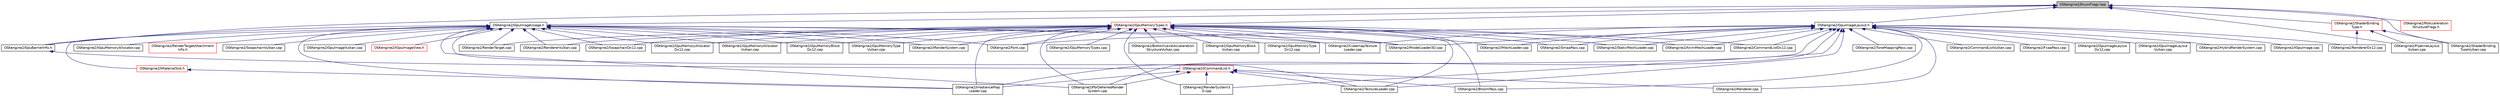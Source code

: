 digraph "OSKengine2/EnumFlags.hpp"
{
 // LATEX_PDF_SIZE
  edge [fontname="Helvetica",fontsize="10",labelfontname="Helvetica",labelfontsize="10"];
  node [fontname="Helvetica",fontsize="10",shape=record];
  Node1 [label="OSKengine2/EnumFlags.hpp",height=0.2,width=0.4,color="black", fillcolor="grey75", style="filled", fontcolor="black",tooltip=" "];
  Node1 -> Node2 [dir="back",color="midnightblue",fontsize="10",style="solid",fontname="Helvetica"];
  Node2 [label="OSKengine2/GpuBarrierInfo.h",height=0.2,width=0.4,color="black", fillcolor="white", style="filled",URL="$_gpu_barrier_info_8h.html",tooltip=" "];
  Node2 -> Node3 [dir="back",color="midnightblue",fontsize="10",style="solid",fontname="Helvetica"];
  Node3 [label="OSKengine2/ICommandList.h",height=0.2,width=0.4,color="red", fillcolor="white", style="filled",URL="$_i_command_list_8h.html",tooltip=" "];
  Node3 -> Node4 [dir="back",color="midnightblue",fontsize="10",style="solid",fontname="Helvetica"];
  Node4 [label="OSKengine2/BloomPass.cpp",height=0.2,width=0.4,color="black", fillcolor="white", style="filled",URL="$_bloom_pass_8cpp.html",tooltip=" "];
  Node3 -> Node39 [dir="back",color="midnightblue",fontsize="10",style="solid",fontname="Helvetica"];
  Node39 [label="OSKengine2/IrradianceMap\lLoader.cpp",height=0.2,width=0.4,color="black", fillcolor="white", style="filled",URL="$_irradiance_map_loader_8cpp.html",tooltip=" "];
  Node3 -> Node51 [dir="back",color="midnightblue",fontsize="10",style="solid",fontname="Helvetica"];
  Node51 [label="OSKengine2/PbrDeferredRender\lSystem.cpp",height=0.2,width=0.4,color="black", fillcolor="white", style="filled",URL="$_pbr_deferred_render_system_8cpp.html",tooltip=" "];
  Node3 -> Node53 [dir="back",color="midnightblue",fontsize="10",style="solid",fontname="Helvetica"];
  Node53 [label="OSKengine2/RenderSystem3\lD.cpp",height=0.2,width=0.4,color="black", fillcolor="white", style="filled",URL="$_render_system3_d_8cpp.html",tooltip=" "];
  Node3 -> Node54 [dir="back",color="midnightblue",fontsize="10",style="solid",fontname="Helvetica"];
  Node54 [label="OSKengine2/Renderer.cpp",height=0.2,width=0.4,color="black", fillcolor="white", style="filled",URL="$_renderer_8cpp.html",tooltip=" "];
  Node3 -> Node83 [dir="back",color="midnightblue",fontsize="10",style="solid",fontname="Helvetica"];
  Node83 [label="OSKengine2/TextureLoader.cpp",height=0.2,width=0.4,color="black", fillcolor="white", style="filled",URL="$_texture_loader_8cpp.html",tooltip=" "];
  Node1 -> Node91 [dir="back",color="midnightblue",fontsize="10",style="solid",fontname="Helvetica"];
  Node91 [label="OSKengine2/GpuImageLayout.h",height=0.2,width=0.4,color="black", fillcolor="white", style="filled",URL="$_gpu_image_layout_8h.html",tooltip=" "];
  Node91 -> Node21 [dir="back",color="midnightblue",fontsize="10",style="solid",fontname="Helvetica"];
  Node21 [label="OSKengine2/AnimMeshLoader.cpp",height=0.2,width=0.4,color="black", fillcolor="white", style="filled",URL="$_anim_mesh_loader_8cpp.html",tooltip=" "];
  Node91 -> Node4 [dir="back",color="midnightblue",fontsize="10",style="solid",fontname="Helvetica"];
  Node91 -> Node6 [dir="back",color="midnightblue",fontsize="10",style="solid",fontname="Helvetica"];
  Node6 [label="OSKengine2/CommandListDx12.cpp",height=0.2,width=0.4,color="black", fillcolor="white", style="filled",URL="$_command_list_dx12_8cpp.html",tooltip=" "];
  Node91 -> Node12 [dir="back",color="midnightblue",fontsize="10",style="solid",fontname="Helvetica"];
  Node12 [label="OSKengine2/CommandListVulkan.cpp",height=0.2,width=0.4,color="black", fillcolor="white", style="filled",URL="$_command_list_vulkan_8cpp.html",tooltip=" "];
  Node91 -> Node25 [dir="back",color="midnightblue",fontsize="10",style="solid",fontname="Helvetica"];
  Node25 [label="OSKengine2/CubemapTexture\lLoader.cpp",height=0.2,width=0.4,color="black", fillcolor="white", style="filled",URL="$_cubemap_texture_loader_8cpp.html",tooltip=" "];
  Node91 -> Node28 [dir="back",color="midnightblue",fontsize="10",style="solid",fontname="Helvetica"];
  Node28 [label="OSKengine2/Font.cpp",height=0.2,width=0.4,color="black", fillcolor="white", style="filled",URL="$_font_8cpp.html",tooltip=" "];
  Node91 -> Node29 [dir="back",color="midnightblue",fontsize="10",style="solid",fontname="Helvetica"];
  Node29 [label="OSKengine2/FxaaPass.cpp",height=0.2,width=0.4,color="black", fillcolor="white", style="filled",URL="$_fxaa_pass_8cpp.html",tooltip=" "];
  Node91 -> Node92 [dir="back",color="midnightblue",fontsize="10",style="solid",fontname="Helvetica"];
  Node92 [label="OSKengine2/GpuImageLayout\lDx12.cpp",height=0.2,width=0.4,color="black", fillcolor="white", style="filled",URL="$_gpu_image_layout_dx12_8cpp.html",tooltip=" "];
  Node91 -> Node93 [dir="back",color="midnightblue",fontsize="10",style="solid",fontname="Helvetica"];
  Node93 [label="OSKengine2/GpuImageLayout\lVulkan.cpp",height=0.2,width=0.4,color="black", fillcolor="white", style="filled",URL="$_gpu_image_layout_vulkan_8cpp.html",tooltip=" "];
  Node91 -> Node49 [dir="back",color="midnightblue",fontsize="10",style="solid",fontname="Helvetica"];
  Node49 [label="OSKengine2/HybridRenderSystem.cpp",height=0.2,width=0.4,color="black", fillcolor="white", style="filled",URL="$_hybrid_render_system_8cpp.html",tooltip=" "];
  Node91 -> Node34 [dir="back",color="midnightblue",fontsize="10",style="solid",fontname="Helvetica"];
  Node34 [label="OSKengine2/IGpuImage.cpp",height=0.2,width=0.4,color="black", fillcolor="white", style="filled",URL="$_i_gpu_image_8cpp.html",tooltip=" "];
  Node91 -> Node35 [dir="back",color="midnightblue",fontsize="10",style="solid",fontname="Helvetica"];
  Node35 [label="OSKengine2/IMeshLoader.cpp",height=0.2,width=0.4,color="black", fillcolor="white", style="filled",URL="$_i_mesh_loader_8cpp.html",tooltip=" "];
  Node91 -> Node39 [dir="back",color="midnightblue",fontsize="10",style="solid",fontname="Helvetica"];
  Node91 -> Node43 [dir="back",color="midnightblue",fontsize="10",style="solid",fontname="Helvetica"];
  Node43 [label="OSKengine2/ModelLoader3D.cpp",height=0.2,width=0.4,color="black", fillcolor="white", style="filled",URL="$_model_loader3_d_8cpp.html",tooltip=" "];
  Node91 -> Node51 [dir="back",color="midnightblue",fontsize="10",style="solid",fontname="Helvetica"];
  Node91 -> Node53 [dir="back",color="midnightblue",fontsize="10",style="solid",fontname="Helvetica"];
  Node91 -> Node54 [dir="back",color="midnightblue",fontsize="10",style="solid",fontname="Helvetica"];
  Node91 -> Node9 [dir="back",color="midnightblue",fontsize="10",style="solid",fontname="Helvetica"];
  Node9 [label="OSKengine2/RendererDx12.cpp",height=0.2,width=0.4,color="black", fillcolor="white", style="filled",URL="$_renderer_dx12_8cpp.html",tooltip=" "];
  Node91 -> Node77 [dir="back",color="midnightblue",fontsize="10",style="solid",fontname="Helvetica"];
  Node77 [label="OSKengine2/SmaaPass.cpp",height=0.2,width=0.4,color="black", fillcolor="white", style="filled",URL="$_smaa_pass_8cpp.html",tooltip=" "];
  Node91 -> Node78 [dir="back",color="midnightblue",fontsize="10",style="solid",fontname="Helvetica"];
  Node78 [label="OSKengine2/StaticMeshLoader.cpp",height=0.2,width=0.4,color="black", fillcolor="white", style="filled",URL="$_static_mesh_loader_8cpp.html",tooltip=" "];
  Node91 -> Node83 [dir="back",color="midnightblue",fontsize="10",style="solid",fontname="Helvetica"];
  Node91 -> Node84 [dir="back",color="midnightblue",fontsize="10",style="solid",fontname="Helvetica"];
  Node84 [label="OSKengine2/ToneMappingPass.cpp",height=0.2,width=0.4,color="black", fillcolor="white", style="filled",URL="$_tone_mapping_pass_8cpp.html",tooltip=" "];
  Node1 -> Node94 [dir="back",color="midnightblue",fontsize="10",style="solid",fontname="Helvetica"];
  Node94 [label="OSKengine2/GpuImageUsage.h",height=0.2,width=0.4,color="black", fillcolor="white", style="filled",URL="$_gpu_image_usage_8h.html",tooltip=" "];
  Node94 -> Node25 [dir="back",color="midnightblue",fontsize="10",style="solid",fontname="Helvetica"];
  Node94 -> Node28 [dir="back",color="midnightblue",fontsize="10",style="solid",fontname="Helvetica"];
  Node94 -> Node2 [dir="back",color="midnightblue",fontsize="10",style="solid",fontname="Helvetica"];
  Node94 -> Node59 [dir="back",color="midnightblue",fontsize="10",style="solid",fontname="Helvetica"];
  Node59 [label="OSKengine2/GpuImageVulkan.cpp",height=0.2,width=0.4,color="black", fillcolor="white", style="filled",URL="$_gpu_image_vulkan_8cpp.html",tooltip=" "];
  Node94 -> Node8 [dir="back",color="midnightblue",fontsize="10",style="solid",fontname="Helvetica"];
  Node8 [label="OSKengine2/GpuMemoryAllocator\lDx12.cpp",height=0.2,width=0.4,color="black", fillcolor="white", style="filled",URL="$_gpu_memory_allocator_dx12_8cpp.html",tooltip=" "];
  Node94 -> Node14 [dir="back",color="midnightblue",fontsize="10",style="solid",fontname="Helvetica"];
  Node14 [label="OSKengine2/GpuMemoryAllocator\lVulkan.cpp",height=0.2,width=0.4,color="black", fillcolor="white", style="filled",URL="$_gpu_memory_allocator_vulkan_8cpp.html",tooltip=" "];
  Node94 -> Node60 [dir="back",color="midnightblue",fontsize="10",style="solid",fontname="Helvetica"];
  Node60 [label="OSKengine2/GpuMemoryBlock\lDx12.cpp",height=0.2,width=0.4,color="black", fillcolor="white", style="filled",URL="$_gpu_memory_block_dx12_8cpp.html",tooltip=" "];
  Node94 -> Node33 [dir="back",color="midnightblue",fontsize="10",style="solid",fontname="Helvetica"];
  Node33 [label="OSKengine2/GpuMemoryType\lVulkan.cpp",height=0.2,width=0.4,color="black", fillcolor="white", style="filled",URL="$_gpu_memory_type_vulkan_8cpp.html",tooltip=" "];
  Node94 -> Node95 [dir="back",color="midnightblue",fontsize="10",style="solid",fontname="Helvetica"];
  Node95 [label="OSKengine2/IGpuImageView.h",height=0.2,width=0.4,color="red", fillcolor="white", style="filled",URL="$_i_gpu_image_view_8h.html",tooltip=" "];
  Node94 -> Node63 [dir="back",color="midnightblue",fontsize="10",style="solid",fontname="Helvetica"];
  Node63 [label="OSKengine2/IGpuMemoryAllocator.cpp",height=0.2,width=0.4,color="black", fillcolor="white", style="filled",URL="$_i_gpu_memory_allocator_8cpp.html",tooltip=" "];
  Node94 -> Node144 [dir="back",color="midnightblue",fontsize="10",style="solid",fontname="Helvetica"];
  Node144 [label="OSKengine2/IMaterialSlot.h",height=0.2,width=0.4,color="red", fillcolor="white", style="filled",URL="$_i_material_slot_8h.html",tooltip=" "];
  Node144 -> Node39 [dir="back",color="midnightblue",fontsize="10",style="solid",fontname="Helvetica"];
  Node94 -> Node38 [dir="back",color="midnightblue",fontsize="10",style="solid",fontname="Helvetica"];
  Node38 [label="OSKengine2/IRenderSystem.cpp",height=0.2,width=0.4,color="black", fillcolor="white", style="filled",URL="$_i_render_system_8cpp.html",tooltip=" "];
  Node94 -> Node39 [dir="back",color="midnightblue",fontsize="10",style="solid",fontname="Helvetica"];
  Node94 -> Node43 [dir="back",color="midnightblue",fontsize="10",style="solid",fontname="Helvetica"];
  Node94 -> Node51 [dir="back",color="midnightblue",fontsize="10",style="solid",fontname="Helvetica"];
  Node94 -> Node71 [dir="back",color="midnightblue",fontsize="10",style="solid",fontname="Helvetica"];
  Node71 [label="OSKengine2/RenderTarget.cpp",height=0.2,width=0.4,color="black", fillcolor="white", style="filled",URL="$_render_target_8cpp.html",tooltip=" "];
  Node94 -> Node160 [dir="back",color="midnightblue",fontsize="10",style="solid",fontname="Helvetica"];
  Node160 [label="OSKengine2/RenderTargetAttachment\lInfo.h",height=0.2,width=0.4,color="red", fillcolor="white", style="filled",URL="$_render_target_attachment_info_8h.html",tooltip=" "];
  Node94 -> Node15 [dir="back",color="midnightblue",fontsize="10",style="solid",fontname="Helvetica"];
  Node15 [label="OSKengine2/RendererVulkan.cpp",height=0.2,width=0.4,color="black", fillcolor="white", style="filled",URL="$_renderer_vulkan_8cpp.html",tooltip=" "];
  Node94 -> Node79 [dir="back",color="midnightblue",fontsize="10",style="solid",fontname="Helvetica"];
  Node79 [label="OSKengine2/SwapchainDx12.cpp",height=0.2,width=0.4,color="black", fillcolor="white", style="filled",URL="$_swapchain_dx12_8cpp.html",tooltip=" "];
  Node94 -> Node80 [dir="back",color="midnightblue",fontsize="10",style="solid",fontname="Helvetica"];
  Node80 [label="OSKengine2/SwapchainVulkan.cpp",height=0.2,width=0.4,color="black", fillcolor="white", style="filled",URL="$_swapchain_vulkan_8cpp.html",tooltip=" "];
  Node94 -> Node83 [dir="back",color="midnightblue",fontsize="10",style="solid",fontname="Helvetica"];
  Node1 -> Node161 [dir="back",color="midnightblue",fontsize="10",style="solid",fontname="Helvetica"];
  Node161 [label="OSKengine2/GpuMemoryTypes.h",height=0.2,width=0.4,color="red", fillcolor="white", style="filled",URL="$_gpu_memory_types_8h.html",tooltip=" "];
  Node161 -> Node21 [dir="back",color="midnightblue",fontsize="10",style="solid",fontname="Helvetica"];
  Node161 -> Node4 [dir="back",color="midnightblue",fontsize="10",style="solid",fontname="Helvetica"];
  Node161 -> Node11 [dir="back",color="midnightblue",fontsize="10",style="solid",fontname="Helvetica"];
  Node11 [label="OSKengine2/BottomLevelAcceleration\lStructureVulkan.cpp",height=0.2,width=0.4,color="black", fillcolor="white", style="filled",URL="$_bottom_level_acceleration_structure_vulkan_8cpp.html",tooltip=" "];
  Node161 -> Node6 [dir="back",color="midnightblue",fontsize="10",style="solid",fontname="Helvetica"];
  Node161 -> Node25 [dir="back",color="midnightblue",fontsize="10",style="solid",fontname="Helvetica"];
  Node161 -> Node28 [dir="back",color="midnightblue",fontsize="10",style="solid",fontname="Helvetica"];
  Node161 -> Node8 [dir="back",color="midnightblue",fontsize="10",style="solid",fontname="Helvetica"];
  Node161 -> Node14 [dir="back",color="midnightblue",fontsize="10",style="solid",fontname="Helvetica"];
  Node161 -> Node60 [dir="back",color="midnightblue",fontsize="10",style="solid",fontname="Helvetica"];
  Node161 -> Node32 [dir="back",color="midnightblue",fontsize="10",style="solid",fontname="Helvetica"];
  Node32 [label="OSKengine2/GpuMemoryBlock\lVulkan.cpp",height=0.2,width=0.4,color="black", fillcolor="white", style="filled",URL="$_gpu_memory_block_vulkan_8cpp.html",tooltip=" "];
  Node161 -> Node162 [dir="back",color="midnightblue",fontsize="10",style="solid",fontname="Helvetica"];
  Node162 [label="OSKengine2/GpuMemoryType\lDx12.cpp",height=0.2,width=0.4,color="black", fillcolor="white", style="filled",URL="$_gpu_memory_type_dx12_8cpp.html",tooltip=" "];
  Node161 -> Node33 [dir="back",color="midnightblue",fontsize="10",style="solid",fontname="Helvetica"];
  Node161 -> Node163 [dir="back",color="midnightblue",fontsize="10",style="solid",fontname="Helvetica"];
  Node163 [label="OSKengine2/GpuMemoryTypes.cpp",height=0.2,width=0.4,color="black", fillcolor="white", style="filled",URL="$_gpu_memory_types_8cpp.html",tooltip=" "];
  Node161 -> Node35 [dir="back",color="midnightblue",fontsize="10",style="solid",fontname="Helvetica"];
  Node161 -> Node38 [dir="back",color="midnightblue",fontsize="10",style="solid",fontname="Helvetica"];
  Node161 -> Node39 [dir="back",color="midnightblue",fontsize="10",style="solid",fontname="Helvetica"];
  Node161 -> Node43 [dir="back",color="midnightblue",fontsize="10",style="solid",fontname="Helvetica"];
  Node161 -> Node51 [dir="back",color="midnightblue",fontsize="10",style="solid",fontname="Helvetica"];
  Node161 -> Node53 [dir="back",color="midnightblue",fontsize="10",style="solid",fontname="Helvetica"];
  Node161 -> Node71 [dir="back",color="midnightblue",fontsize="10",style="solid",fontname="Helvetica"];
  Node161 -> Node15 [dir="back",color="midnightblue",fontsize="10",style="solid",fontname="Helvetica"];
  Node161 -> Node77 [dir="back",color="midnightblue",fontsize="10",style="solid",fontname="Helvetica"];
  Node161 -> Node78 [dir="back",color="midnightblue",fontsize="10",style="solid",fontname="Helvetica"];
  Node161 -> Node79 [dir="back",color="midnightblue",fontsize="10",style="solid",fontname="Helvetica"];
  Node161 -> Node83 [dir="back",color="midnightblue",fontsize="10",style="solid",fontname="Helvetica"];
  Node1 -> Node69 [dir="back",color="midnightblue",fontsize="10",style="solid",fontname="Helvetica"];
  Node69 [label="OSKengine2/PipelineLayout\lVulkan.cpp",height=0.2,width=0.4,color="black", fillcolor="white", style="filled",URL="$_pipeline_layout_vulkan_8cpp.html",tooltip=" "];
  Node1 -> Node164 [dir="back",color="midnightblue",fontsize="10",style="solid",fontname="Helvetica"];
  Node164 [label="OSKengine2/RtAcceleration\lStructureFlags.h",height=0.2,width=0.4,color="red", fillcolor="white", style="filled",URL="$_rt_acceleration_structure_flags_8h.html",tooltip=" "];
  Node1 -> Node171 [dir="back",color="midnightblue",fontsize="10",style="solid",fontname="Helvetica"];
  Node171 [label="OSKengine2/ShaderBinding\lType.h",height=0.2,width=0.4,color="red", fillcolor="white", style="filled",URL="$_shader_binding_type_8h.html",tooltip=" "];
  Node171 -> Node69 [dir="back",color="midnightblue",fontsize="10",style="solid",fontname="Helvetica"];
  Node171 -> Node9 [dir="back",color="midnightblue",fontsize="10",style="solid",fontname="Helvetica"];
  Node171 -> Node183 [dir="back",color="midnightblue",fontsize="10",style="solid",fontname="Helvetica"];
  Node183 [label="OSKengine2/ShaderBinding\lTypeVulkan.cpp",height=0.2,width=0.4,color="black", fillcolor="white", style="filled",URL="$_shader_binding_type_vulkan_8cpp.html",tooltip=" "];
  Node1 -> Node183 [dir="back",color="midnightblue",fontsize="10",style="solid",fontname="Helvetica"];
}
